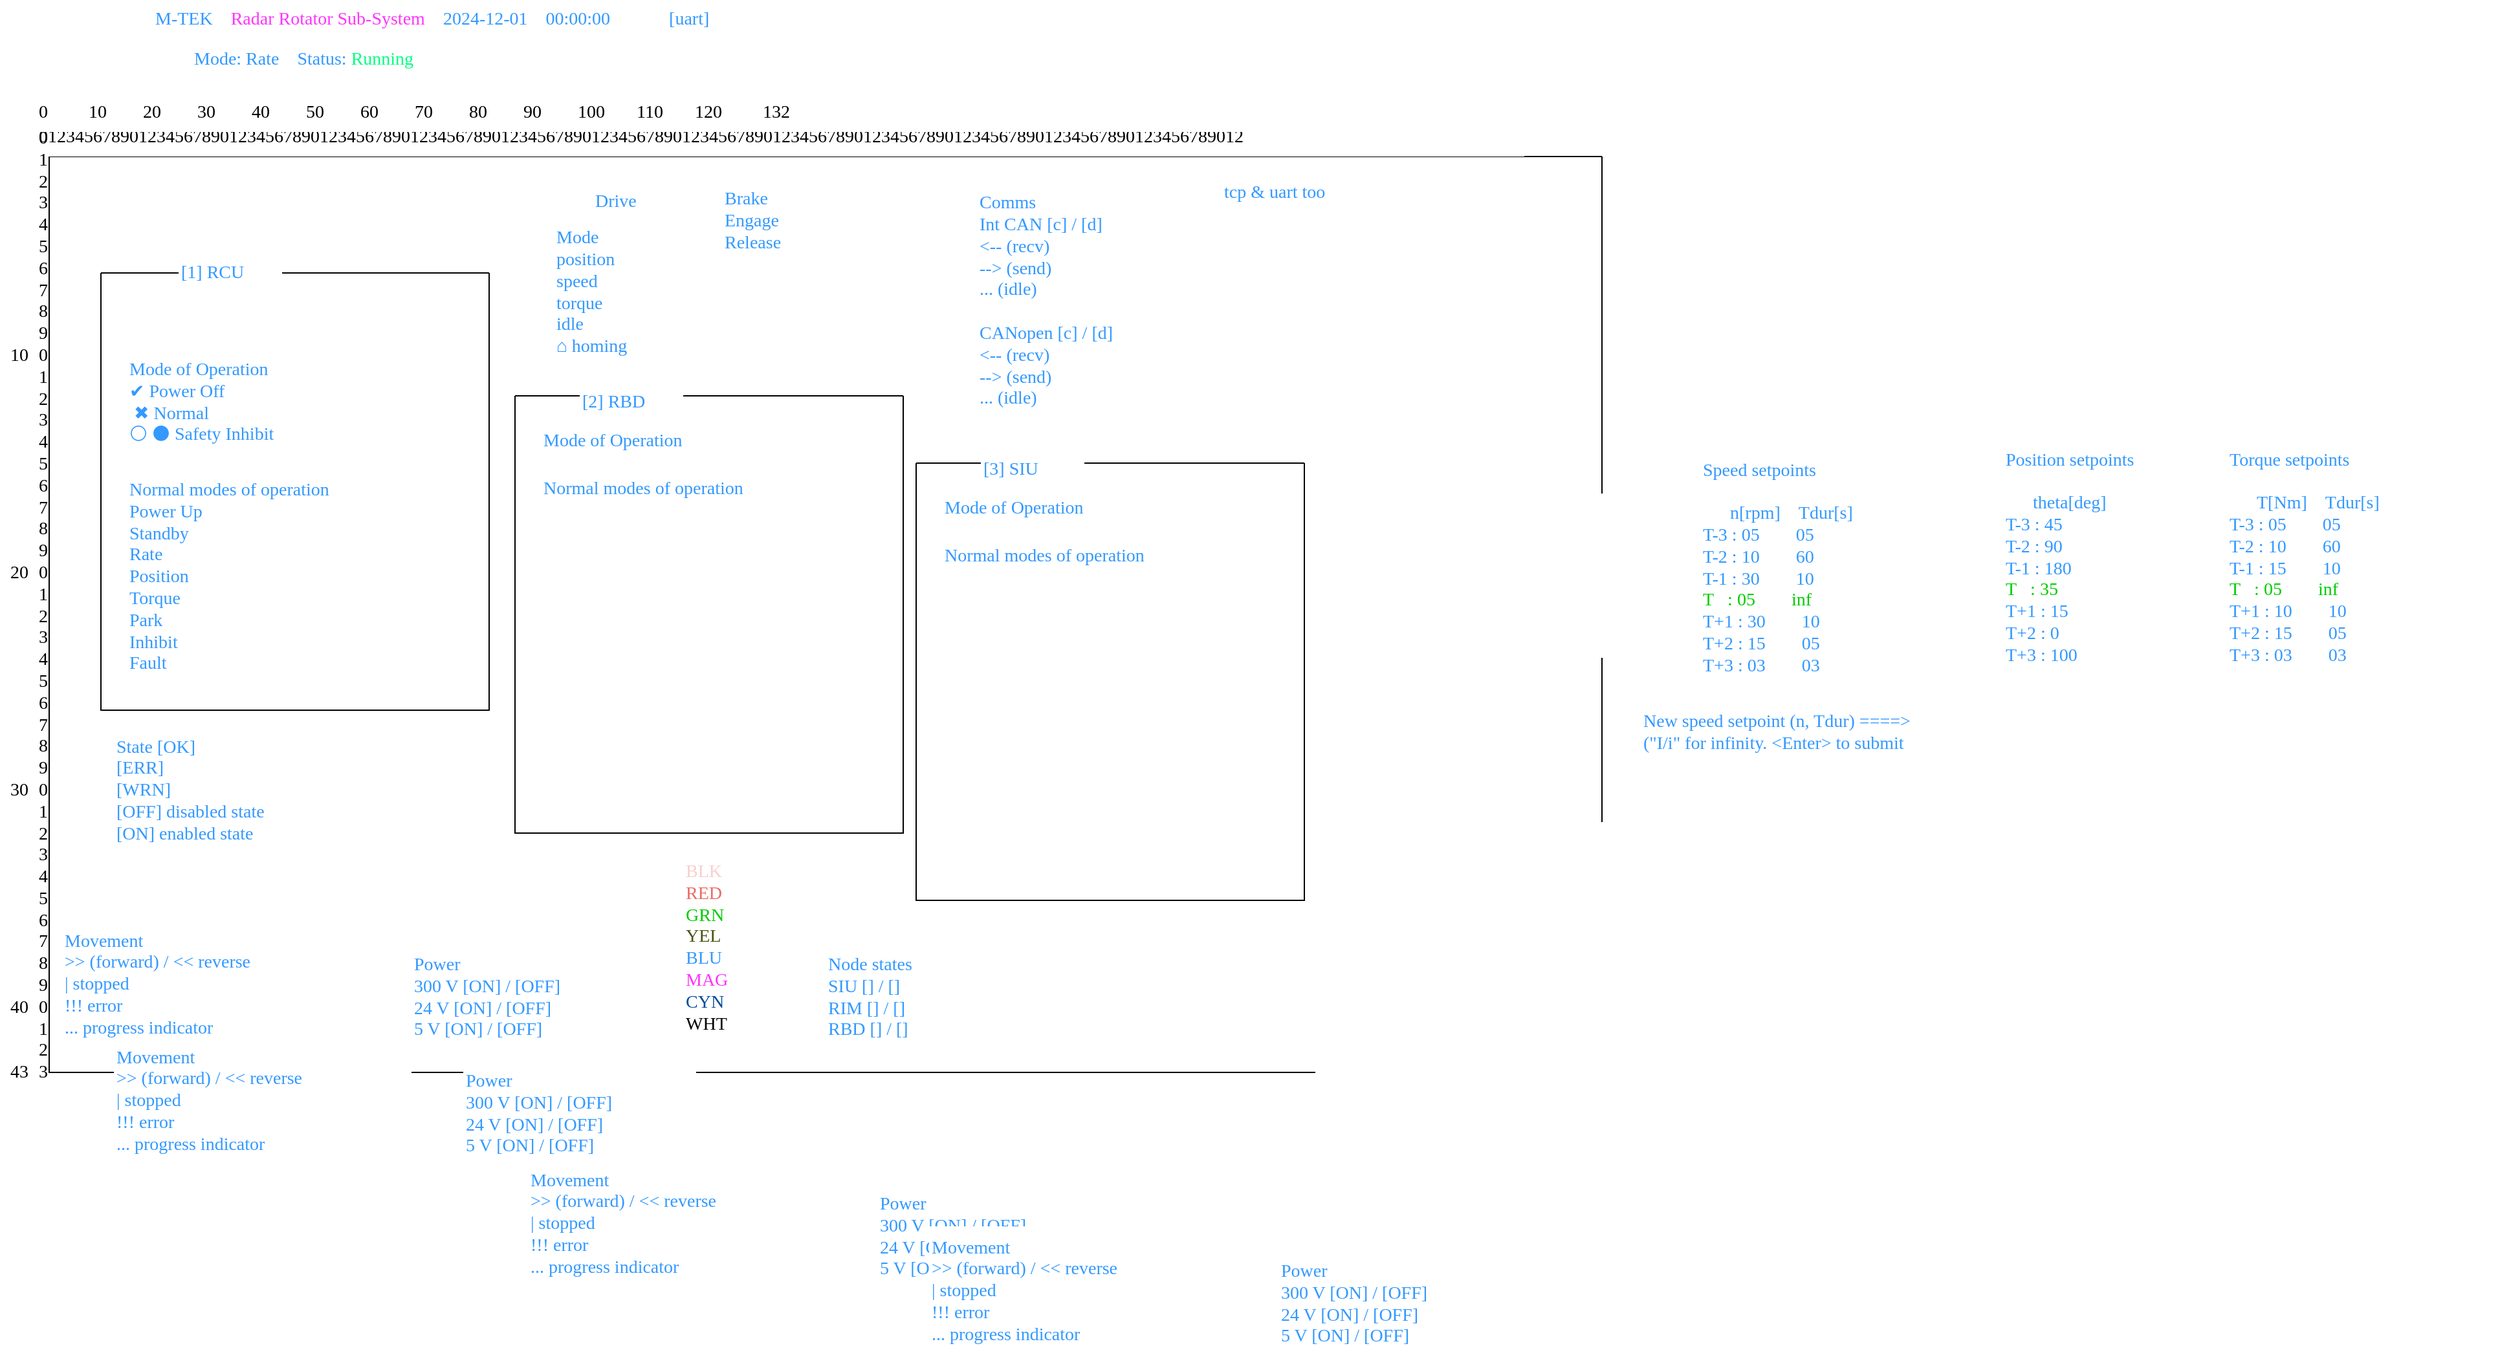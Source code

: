 <mxfile version="25.0.3">
  <diagram name="Page-1" id="gYPdV5KYoYjTxZCbX4Au">
    <mxGraphModel dx="3088" dy="1907" grid="1" gridSize="10" guides="1" tooltips="1" connect="1" arrows="1" fold="1" page="1" pageScale="1" pageWidth="1654" pageHeight="1169" math="0" shadow="0">
      <root>
        <mxCell id="0" />
        <mxCell id="1" parent="0" />
        <mxCell id="oLKlljd090616Nfrw5Nb-1" value="``````````````````````````````````````````" style="swimlane;startSize=0;fontFamily=Lucida Console;fontSize=14;" parent="1" vertex="1">
          <mxGeometry x="20" y="10" width="1200" height="708" as="geometry" />
        </mxCell>
        <mxCell id="LSzqvkUK99cfRbp6Mw0R-2" value="&#xa;" style="swimlane;startSize=0;fontFamily=Lucida Console;fontSize=14;" vertex="1" parent="oLKlljd090616Nfrw5Nb-1">
          <mxGeometry x="40" y="90" width="300" height="338" as="geometry" />
        </mxCell>
        <mxCell id="LSzqvkUK99cfRbp6Mw0R-8" value="&lt;div&gt;&lt;font color=&quot;#3399ff&quot;&gt;Movement&lt;/font&gt;&lt;/div&gt;&lt;div&gt;&lt;font color=&quot;#3399ff&quot;&gt;&amp;gt;&amp;gt; (forward) / &amp;lt;&amp;lt; reverse&lt;/font&gt;&lt;/div&gt;&lt;div&gt;&lt;font color=&quot;#3399ff&quot;&gt;| stopped&lt;/font&gt;&lt;/div&gt;&lt;div&gt;&lt;font color=&quot;#3399ff&quot;&gt;!!! error&lt;/font&gt;&lt;/div&gt;&lt;div&gt;&lt;font color=&quot;#3399ff&quot;&gt;... progress indicator&lt;/font&gt;&lt;/div&gt;" style="text;html=1;align=left;verticalAlign=middle;resizable=0;points=[];autosize=1;strokeColor=none;fillColor=default;fontFamily=Lucida Console;fontSize=14;" vertex="1" parent="LSzqvkUK99cfRbp6Mw0R-2">
          <mxGeometry x="10" y="590" width="230" height="100" as="geometry" />
        </mxCell>
        <mxCell id="LSzqvkUK99cfRbp6Mw0R-9" value="&lt;div&gt;&lt;font color=&quot;#3399ff&quot;&gt;Power&lt;/font&gt;&lt;/div&gt;&lt;div&gt;&lt;font color=&quot;#3399ff&quot;&gt;300 V [ON] / [OFF]&lt;/font&gt;&lt;/div&gt;&lt;div&gt;&lt;span style=&quot;color: rgb(51, 153, 255);&quot;&gt;24 V [ON] / [OFF]&lt;/span&gt;&lt;font color=&quot;#3399ff&quot;&gt;&lt;/font&gt;&lt;/div&gt;&lt;div&gt;&lt;span style=&quot;color: rgb(51, 153, 255);&quot;&gt;5 V [ON] / [OFF]&lt;/span&gt;&lt;span style=&quot;color: rgb(51, 153, 255);&quot;&gt;&lt;/span&gt;&lt;/div&gt;" style="text;html=1;align=left;verticalAlign=middle;resizable=0;points=[];autosize=1;strokeColor=none;fillColor=default;fontFamily=Lucida Console;fontSize=14;" vertex="1" parent="LSzqvkUK99cfRbp6Mw0R-2">
          <mxGeometry x="280" y="610" width="180" height="80" as="geometry" />
        </mxCell>
        <mxCell id="LSzqvkUK99cfRbp6Mw0R-15" value="&lt;div&gt;&lt;span style=&quot;background-color: initial;&quot;&gt;&lt;font color=&quot;#3399ff&quot;&gt;Mode of Operation&lt;/font&gt;&lt;/span&gt;&lt;/div&gt;&lt;div&gt;&lt;font color=&quot;#3399ff&quot;&gt;&lt;div&gt;✔&amp;nbsp;Power Off&lt;/div&gt;&lt;div&gt;&amp;nbsp;✖ Normal&amp;nbsp;&lt;/div&gt;&lt;div&gt;⚪ ⚫&amp;nbsp;Safety Inhibit&lt;/div&gt;&lt;/font&gt;&lt;/div&gt;" style="text;html=1;align=left;verticalAlign=middle;resizable=0;points=[];autosize=1;strokeColor=none;fillColor=default;fontFamily=Lucida Console;fontSize=14;" vertex="1" parent="LSzqvkUK99cfRbp6Mw0R-2">
          <mxGeometry x="20" y="60" width="200" height="80" as="geometry" />
        </mxCell>
        <mxCell id="LSzqvkUK99cfRbp6Mw0R-17" value="&lt;div&gt;&lt;span style=&quot;color: rgb(51, 153, 255); background-color: initial;&quot;&gt;Normal modes of operation&lt;/span&gt;&lt;/div&gt;&lt;div&gt;&lt;span style=&quot;background-color: initial;&quot;&gt;&lt;font color=&quot;#3399ff&quot;&gt;&lt;div style=&quot;&quot;&gt;Power Up&lt;/div&gt;&lt;div style=&quot;&quot;&gt;Standby&lt;/div&gt;&lt;div style=&quot;&quot;&gt;Rate&amp;nbsp;&lt;/div&gt;&lt;div style=&quot;&quot;&gt;Position&lt;/div&gt;&lt;div style=&quot;&quot;&gt;Torque&amp;nbsp;&lt;/div&gt;&lt;div style=&quot;&quot;&gt;Park&lt;/div&gt;&lt;div style=&quot;&quot;&gt;Inhibit&lt;/div&gt;&lt;div style=&quot;&quot;&gt;Fault&amp;nbsp;&lt;/div&gt;&lt;/font&gt;&lt;/span&gt;&lt;/div&gt;" style="text;html=1;align=left;verticalAlign=middle;resizable=0;points=[];autosize=1;strokeColor=none;fillColor=default;fontFamily=Lucida Console;fontSize=14;" vertex="1" parent="LSzqvkUK99cfRbp6Mw0R-2">
          <mxGeometry x="20" y="155" width="230" height="160" as="geometry" />
        </mxCell>
        <mxCell id="oLKlljd090616Nfrw5Nb-20" value="&lt;div&gt;&lt;font color=&quot;#3399ff&quot;&gt;tcp &amp;amp; uart too&lt;/font&gt;&lt;/div&gt;" style="text;html=1;align=left;verticalAlign=middle;resizable=0;points=[];autosize=1;strokeColor=none;fillColor=default;fontFamily=Lucida Console;fontSize=14;" parent="oLKlljd090616Nfrw5Nb-1" vertex="1">
          <mxGeometry x="906" y="13" width="140" height="30" as="geometry" />
        </mxCell>
        <mxCell id="oLKlljd090616Nfrw5Nb-26" value="&lt;div&gt;&lt;font color=&quot;#3399ff&quot;&gt;Movement&lt;/font&gt;&lt;/div&gt;&lt;div&gt;&lt;font color=&quot;#3399ff&quot;&gt;&amp;gt;&amp;gt; (forward) / &amp;lt;&amp;lt; reverse&lt;/font&gt;&lt;/div&gt;&lt;div&gt;&lt;font color=&quot;#3399ff&quot;&gt;| stopped&lt;/font&gt;&lt;/div&gt;&lt;div&gt;&lt;font color=&quot;#3399ff&quot;&gt;!!! error&lt;/font&gt;&lt;/div&gt;&lt;div&gt;&lt;font color=&quot;#3399ff&quot;&gt;... progress indicator&lt;/font&gt;&lt;/div&gt;" style="text;html=1;align=left;verticalAlign=middle;resizable=0;points=[];autosize=1;strokeColor=none;fillColor=default;fontFamily=Lucida Console;fontSize=14;" parent="oLKlljd090616Nfrw5Nb-1" vertex="1">
          <mxGeometry x="10" y="590" width="230" height="100" as="geometry" />
        </mxCell>
        <mxCell id="oLKlljd090616Nfrw5Nb-27" value="&lt;div&gt;&lt;font color=&quot;#3399ff&quot;&gt;Power&lt;/font&gt;&lt;/div&gt;&lt;div&gt;&lt;font color=&quot;#3399ff&quot;&gt;300 V [ON] / [OFF]&lt;/font&gt;&lt;/div&gt;&lt;div&gt;&lt;span style=&quot;color: rgb(51, 153, 255);&quot;&gt;24 V [ON] / [OFF]&lt;/span&gt;&lt;font color=&quot;#3399ff&quot;&gt;&lt;/font&gt;&lt;/div&gt;&lt;div&gt;&lt;span style=&quot;color: rgb(51, 153, 255);&quot;&gt;5 V [ON] / [OFF]&lt;/span&gt;&lt;span style=&quot;color: rgb(51, 153, 255);&quot;&gt;&lt;/span&gt;&lt;/div&gt;" style="text;html=1;align=left;verticalAlign=middle;resizable=0;points=[];autosize=1;strokeColor=none;fillColor=default;fontFamily=Lucida Console;fontSize=14;" parent="oLKlljd090616Nfrw5Nb-1" vertex="1">
          <mxGeometry x="280" y="610" width="180" height="80" as="geometry" />
        </mxCell>
        <mxCell id="oLKlljd090616Nfrw5Nb-28" value="&lt;div&gt;&lt;font color=&quot;#3399ff&quot;&gt;Node states&lt;/font&gt;&lt;/div&gt;&lt;div&gt;&lt;font color=&quot;#3399ff&quot;&gt;SIU [] / []&lt;/font&gt;&lt;/div&gt;&lt;div&gt;&lt;font color=&quot;#3399ff&quot;&gt;RIM [] / []&lt;/font&gt;&lt;/div&gt;&lt;div&gt;&lt;font color=&quot;#3399ff&quot;&gt;RBD [] / []&lt;/font&gt;&lt;/div&gt;" style="text;html=1;align=left;verticalAlign=middle;resizable=0;points=[];autosize=1;strokeColor=none;fillColor=default;fontFamily=Lucida Console;fontSize=14;" parent="oLKlljd090616Nfrw5Nb-1" vertex="1">
          <mxGeometry x="600" y="610" width="120" height="80" as="geometry" />
        </mxCell>
        <mxCell id="oLKlljd090616Nfrw5Nb-19" value="&lt;font color=&quot;#3399ff&quot;&gt;Comms&amp;nbsp;&amp;nbsp;&lt;/font&gt;&lt;div&gt;&lt;font color=&quot;#3399ff&quot;&gt;Int CAN [c] / [d]&amp;nbsp;&lt;/font&gt;&lt;/div&gt;&lt;div&gt;&lt;font color=&quot;#3399ff&quot;&gt;&amp;lt;-- (recv)&lt;/font&gt;&lt;/div&gt;&lt;div&gt;&lt;font color=&quot;#3399ff&quot;&gt;--&amp;gt; (send)&lt;/font&gt;&lt;/div&gt;&lt;div&gt;&lt;font color=&quot;#3399ff&quot;&gt;... (idle)&lt;/font&gt;&lt;/div&gt;&lt;div&gt;&lt;font color=&quot;#3399ff&quot;&gt;&lt;br&gt;&lt;/font&gt;&lt;/div&gt;&lt;div&gt;&lt;font color=&quot;#3399ff&quot;&gt;CANopen [c] / [d]&lt;/font&gt;&lt;/div&gt;&lt;div&gt;&lt;div&gt;&lt;font color=&quot;#3399ff&quot;&gt;&amp;lt;-- (recv)&lt;/font&gt;&lt;/div&gt;&lt;div&gt;&lt;font color=&quot;#3399ff&quot;&gt;--&amp;gt; (send)&lt;/font&gt;&lt;/div&gt;&lt;div&gt;&lt;font color=&quot;#3399ff&quot;&gt;... (idle)&lt;/font&gt;&lt;/div&gt;&lt;/div&gt;&lt;div&gt;&lt;font color=&quot;#3399ff&quot;&gt;&lt;br&gt;&lt;/font&gt;&lt;/div&gt;" style="text;html=1;align=left;verticalAlign=middle;resizable=0;points=[];autosize=1;strokeColor=none;fillColor=default;fontFamily=Lucida Console;fontSize=14;" parent="oLKlljd090616Nfrw5Nb-1" vertex="1">
          <mxGeometry x="717" y="20" width="180" height="200" as="geometry" />
        </mxCell>
        <mxCell id="LSzqvkUK99cfRbp6Mw0R-1" value="&lt;div&gt;&lt;font color=&quot;#3399ff&quot;&gt;Drive&lt;/font&gt;&lt;/div&gt;" style="text;html=1;align=left;verticalAlign=middle;resizable=0;points=[];autosize=1;strokeColor=none;fillColor=default;fontFamily=Lucida Console;fontSize=14;" vertex="1" parent="oLKlljd090616Nfrw5Nb-1">
          <mxGeometry x="420" y="20" width="70" height="30" as="geometry" />
        </mxCell>
        <mxCell id="LSzqvkUK99cfRbp6Mw0R-16" value="&lt;div&gt;&lt;font color=&quot;#3399ff&quot;&gt;Brake&lt;/font&gt;&lt;/div&gt;&lt;div&gt;&lt;font color=&quot;#3399ff&quot;&gt;Engage&lt;/font&gt;&lt;/div&gt;&lt;div&gt;&lt;font color=&quot;#3399ff&quot;&gt;Release&lt;/font&gt;&lt;/div&gt;" style="text;html=1;align=left;verticalAlign=middle;resizable=0;points=[];autosize=1;strokeColor=none;fillColor=default;fontFamily=Lucida Console;fontSize=14;" vertex="1" parent="oLKlljd090616Nfrw5Nb-1">
          <mxGeometry x="520" y="20" width="80" height="60" as="geometry" />
        </mxCell>
        <mxCell id="oLKlljd090616Nfrw5Nb-18" value="&lt;font color=&quot;#3399ff&quot;&gt;State [OK]&amp;nbsp;&lt;/font&gt;&lt;div&gt;&lt;font color=&quot;#3399ff&quot;&gt;[ERR]&amp;nbsp;&lt;/font&gt;&lt;/div&gt;&lt;div&gt;&lt;font color=&quot;#3399ff&quot;&gt;[WRN]&lt;/font&gt;&lt;/div&gt;&lt;div&gt;&lt;font color=&quot;#3399ff&quot;&gt;[OFF] disabled state&lt;/font&gt;&lt;/div&gt;&lt;div&gt;&lt;font color=&quot;#3399ff&quot;&gt;[ON] enabled state&lt;/font&gt;&lt;/div&gt;" style="text;html=1;align=left;verticalAlign=middle;resizable=0;points=[];autosize=1;strokeColor=none;fillColor=default;fontFamily=Lucida Console;fontSize=14;" parent="oLKlljd090616Nfrw5Nb-1" vertex="1">
          <mxGeometry x="50" y="440" width="190" height="100" as="geometry" />
        </mxCell>
        <mxCell id="oLKlljd090616Nfrw5Nb-16" value="&lt;font color=&quot;#3399ff&quot;&gt;Mode&amp;nbsp;&lt;br&gt;&lt;/font&gt;&lt;div&gt;&lt;font color=&quot;#3399ff&quot;&gt;position&lt;/font&gt;&lt;div&gt;&lt;font color=&quot;#3399ff&quot;&gt;speed&lt;/font&gt;&lt;/div&gt;&lt;div&gt;&lt;font color=&quot;#3399ff&quot;&gt;torque&lt;/font&gt;&lt;/div&gt;&lt;div&gt;&lt;font color=&quot;#3399ff&quot;&gt;idle&lt;/font&gt;&lt;/div&gt;&lt;div&gt;&lt;span style=&quot;background-color: initial;&quot;&gt;&lt;font color=&quot;#3399ff&quot;&gt;⌂&lt;/font&gt;&lt;/span&gt;&lt;font color=&quot;#3399ff&quot;&gt;&amp;nbsp;homing&lt;/font&gt;&lt;/div&gt;&lt;/div&gt;" style="text;html=1;align=left;verticalAlign=middle;resizable=0;points=[];autosize=1;strokeColor=none;fillColor=default;fontFamily=Lucida Console;fontSize=14;" parent="oLKlljd090616Nfrw5Nb-1" vertex="1">
          <mxGeometry x="390" y="50" width="90" height="110" as="geometry" />
        </mxCell>
        <mxCell id="LSzqvkUK99cfRbp6Mw0R-18" value="&lt;div&gt;&lt;font color=&quot;#3399ff&quot;&gt;[1] RCU&lt;/font&gt;&lt;/div&gt;" style="text;html=1;align=left;verticalAlign=middle;resizable=0;points=[];autosize=1;strokeColor=none;fillColor=default;fontFamily=Lucida Console;fontSize=14;" vertex="1" parent="oLKlljd090616Nfrw5Nb-1">
          <mxGeometry x="100" y="75" width="80" height="30" as="geometry" />
        </mxCell>
        <mxCell id="LSzqvkUK99cfRbp6Mw0R-19" value="&lt;div&gt;&lt;font color=&quot;#f8cecc&quot;&gt;BLK&lt;/font&gt;&lt;/div&gt;&lt;div&gt;&lt;font color=&quot;#ea6b66&quot;&gt;RED&lt;/font&gt;&lt;/div&gt;&lt;div&gt;&lt;span style=&quot;color: rgb(0, 204, 0);&quot;&gt;GRN&lt;/span&gt;&lt;/div&gt;&lt;div&gt;&lt;font color=&quot;#495411&quot;&gt;YEL&lt;/font&gt;&lt;/div&gt;&lt;div&gt;&lt;font color=&quot;#3399ff&quot;&gt;BLU&lt;/font&gt;&lt;/div&gt;&lt;div&gt;&lt;font color=&quot;#ff33ff&quot;&gt;MAG&lt;/font&gt;&lt;/div&gt;&lt;div&gt;&lt;font color=&quot;#004c99&quot;&gt;CYN&lt;/font&gt;&lt;/div&gt;&lt;div&gt;WHT&lt;/div&gt;&lt;div&gt;&lt;br&gt;&lt;/div&gt;" style="text;html=1;align=left;verticalAlign=middle;resizable=0;points=[];autosize=1;strokeColor=none;fillColor=default;fontFamily=Lucida Console;fontSize=14;" vertex="1" parent="oLKlljd090616Nfrw5Nb-1">
          <mxGeometry x="490" y="540" width="50" height="160" as="geometry" />
        </mxCell>
        <mxCell id="LSzqvkUK99cfRbp6Mw0R-45" value="&#xa;" style="swimlane;startSize=0;fontFamily=Lucida Console;fontSize=14;" vertex="1" parent="oLKlljd090616Nfrw5Nb-1">
          <mxGeometry x="360" y="185" width="300" height="338" as="geometry" />
        </mxCell>
        <mxCell id="LSzqvkUK99cfRbp6Mw0R-46" value="&lt;div&gt;&lt;font color=&quot;#3399ff&quot;&gt;Movement&lt;/font&gt;&lt;/div&gt;&lt;div&gt;&lt;font color=&quot;#3399ff&quot;&gt;&amp;gt;&amp;gt; (forward) / &amp;lt;&amp;lt; reverse&lt;/font&gt;&lt;/div&gt;&lt;div&gt;&lt;font color=&quot;#3399ff&quot;&gt;| stopped&lt;/font&gt;&lt;/div&gt;&lt;div&gt;&lt;font color=&quot;#3399ff&quot;&gt;!!! error&lt;/font&gt;&lt;/div&gt;&lt;div&gt;&lt;font color=&quot;#3399ff&quot;&gt;... progress indicator&lt;/font&gt;&lt;/div&gt;" style="text;html=1;align=left;verticalAlign=middle;resizable=0;points=[];autosize=1;strokeColor=none;fillColor=default;fontFamily=Lucida Console;fontSize=14;" vertex="1" parent="LSzqvkUK99cfRbp6Mw0R-45">
          <mxGeometry x="10" y="590" width="230" height="100" as="geometry" />
        </mxCell>
        <mxCell id="LSzqvkUK99cfRbp6Mw0R-47" value="&lt;div&gt;&lt;font color=&quot;#3399ff&quot;&gt;Power&lt;/font&gt;&lt;/div&gt;&lt;div&gt;&lt;font color=&quot;#3399ff&quot;&gt;300 V [ON] / [OFF]&lt;/font&gt;&lt;/div&gt;&lt;div&gt;&lt;span style=&quot;color: rgb(51, 153, 255);&quot;&gt;24 V [ON] / [OFF]&lt;/span&gt;&lt;font color=&quot;#3399ff&quot;&gt;&lt;/font&gt;&lt;/div&gt;&lt;div&gt;&lt;span style=&quot;color: rgb(51, 153, 255);&quot;&gt;5 V [ON] / [OFF]&lt;/span&gt;&lt;span style=&quot;color: rgb(51, 153, 255);&quot;&gt;&lt;/span&gt;&lt;/div&gt;" style="text;html=1;align=left;verticalAlign=middle;resizable=0;points=[];autosize=1;strokeColor=none;fillColor=default;fontFamily=Lucida Console;fontSize=14;" vertex="1" parent="LSzqvkUK99cfRbp6Mw0R-45">
          <mxGeometry x="280" y="610" width="180" height="80" as="geometry" />
        </mxCell>
        <mxCell id="LSzqvkUK99cfRbp6Mw0R-48" value="&lt;div&gt;&lt;span style=&quot;background-color: initial;&quot;&gt;&lt;font color=&quot;#3399ff&quot;&gt;Mode of Operation&lt;/font&gt;&lt;/span&gt;&lt;/div&gt;" style="text;html=1;align=left;verticalAlign=middle;resizable=0;points=[];autosize=1;strokeColor=none;fillColor=default;fontFamily=Lucida Console;fontSize=14;" vertex="1" parent="LSzqvkUK99cfRbp6Mw0R-45">
          <mxGeometry x="20" y="20" width="170" height="30" as="geometry" />
        </mxCell>
        <mxCell id="LSzqvkUK99cfRbp6Mw0R-49" value="&lt;div&gt;&lt;span style=&quot;color: rgb(51, 153, 255); background-color: initial;&quot;&gt;Normal modes of operation&lt;/span&gt;&lt;/div&gt;&lt;div&gt;&lt;span style=&quot;background-color: initial;&quot;&gt;&lt;font color=&quot;#3399ff&quot;&gt;&lt;div style=&quot;&quot;&gt;&lt;br&gt;&lt;/div&gt;&lt;/font&gt;&lt;/span&gt;&lt;/div&gt;" style="text;html=1;align=left;verticalAlign=middle;resizable=0;points=[];autosize=1;strokeColor=none;fillColor=default;fontFamily=Lucida Console;fontSize=14;" vertex="1" parent="LSzqvkUK99cfRbp6Mw0R-45">
          <mxGeometry x="20" y="55" width="230" height="50" as="geometry" />
        </mxCell>
        <mxCell id="LSzqvkUK99cfRbp6Mw0R-50" value="&lt;div&gt;&lt;font color=&quot;#3399ff&quot;&gt;[2] RBD&lt;/font&gt;&lt;/div&gt;" style="text;html=1;align=left;verticalAlign=middle;resizable=0;points=[];autosize=1;strokeColor=none;fillColor=default;fontFamily=Lucida Console;fontSize=14;" vertex="1" parent="LSzqvkUK99cfRbp6Mw0R-45">
          <mxGeometry x="50" y="-10" width="80" height="30" as="geometry" />
        </mxCell>
        <mxCell id="LSzqvkUK99cfRbp6Mw0R-51" value="&#xa;" style="swimlane;startSize=0;fontFamily=Lucida Console;fontSize=14;" vertex="1" parent="oLKlljd090616Nfrw5Nb-1">
          <mxGeometry x="670" y="237" width="300" height="338" as="geometry" />
        </mxCell>
        <mxCell id="LSzqvkUK99cfRbp6Mw0R-52" value="&lt;div&gt;&lt;font color=&quot;#3399ff&quot;&gt;Movement&lt;/font&gt;&lt;/div&gt;&lt;div&gt;&lt;font color=&quot;#3399ff&quot;&gt;&amp;gt;&amp;gt; (forward) / &amp;lt;&amp;lt; reverse&lt;/font&gt;&lt;/div&gt;&lt;div&gt;&lt;font color=&quot;#3399ff&quot;&gt;| stopped&lt;/font&gt;&lt;/div&gt;&lt;div&gt;&lt;font color=&quot;#3399ff&quot;&gt;!!! error&lt;/font&gt;&lt;/div&gt;&lt;div&gt;&lt;font color=&quot;#3399ff&quot;&gt;... progress indicator&lt;/font&gt;&lt;/div&gt;" style="text;html=1;align=left;verticalAlign=middle;resizable=0;points=[];autosize=1;strokeColor=none;fillColor=default;fontFamily=Lucida Console;fontSize=14;" vertex="1" parent="LSzqvkUK99cfRbp6Mw0R-51">
          <mxGeometry x="10" y="590" width="230" height="100" as="geometry" />
        </mxCell>
        <mxCell id="LSzqvkUK99cfRbp6Mw0R-53" value="&lt;div&gt;&lt;font color=&quot;#3399ff&quot;&gt;Power&lt;/font&gt;&lt;/div&gt;&lt;div&gt;&lt;font color=&quot;#3399ff&quot;&gt;300 V [ON] / [OFF]&lt;/font&gt;&lt;/div&gt;&lt;div&gt;&lt;span style=&quot;color: rgb(51, 153, 255);&quot;&gt;24 V [ON] / [OFF]&lt;/span&gt;&lt;font color=&quot;#3399ff&quot;&gt;&lt;/font&gt;&lt;/div&gt;&lt;div&gt;&lt;span style=&quot;color: rgb(51, 153, 255);&quot;&gt;5 V [ON] / [OFF]&lt;/span&gt;&lt;span style=&quot;color: rgb(51, 153, 255);&quot;&gt;&lt;/span&gt;&lt;/div&gt;" style="text;html=1;align=left;verticalAlign=middle;resizable=0;points=[];autosize=1;strokeColor=none;fillColor=default;fontFamily=Lucida Console;fontSize=14;" vertex="1" parent="LSzqvkUK99cfRbp6Mw0R-51">
          <mxGeometry x="280" y="610" width="180" height="80" as="geometry" />
        </mxCell>
        <mxCell id="LSzqvkUK99cfRbp6Mw0R-54" value="&lt;div&gt;&lt;span style=&quot;background-color: initial;&quot;&gt;&lt;font color=&quot;#3399ff&quot;&gt;Mode of Operation&lt;/font&gt;&lt;/span&gt;&lt;/div&gt;" style="text;html=1;align=left;verticalAlign=middle;resizable=0;points=[];autosize=1;strokeColor=none;fillColor=default;fontFamily=Lucida Console;fontSize=14;" vertex="1" parent="LSzqvkUK99cfRbp6Mw0R-51">
          <mxGeometry x="20" y="20" width="170" height="30" as="geometry" />
        </mxCell>
        <mxCell id="LSzqvkUK99cfRbp6Mw0R-55" value="&lt;div&gt;&lt;span style=&quot;color: rgb(51, 153, 255); background-color: initial;&quot;&gt;Normal modes of operation&lt;/span&gt;&lt;/div&gt;&lt;div&gt;&lt;span style=&quot;background-color: initial;&quot;&gt;&lt;font color=&quot;#3399ff&quot;&gt;&lt;div style=&quot;&quot;&gt;&lt;br&gt;&lt;/div&gt;&lt;/font&gt;&lt;/span&gt;&lt;/div&gt;" style="text;html=1;align=left;verticalAlign=middle;resizable=0;points=[];autosize=1;strokeColor=none;fillColor=default;fontFamily=Lucida Console;fontSize=14;" vertex="1" parent="LSzqvkUK99cfRbp6Mw0R-51">
          <mxGeometry x="20" y="55" width="230" height="50" as="geometry" />
        </mxCell>
        <mxCell id="LSzqvkUK99cfRbp6Mw0R-56" value="&lt;div&gt;&lt;font color=&quot;#3399ff&quot;&gt;[3] SIU&lt;/font&gt;&lt;/div&gt;" style="text;html=1;align=left;verticalAlign=middle;resizable=0;points=[];autosize=1;strokeColor=none;fillColor=default;fontFamily=Lucida Console;fontSize=14;" vertex="1" parent="LSzqvkUK99cfRbp6Mw0R-51">
          <mxGeometry x="50" y="-10" width="80" height="30" as="geometry" />
        </mxCell>
        <mxCell id="qkAYrCaB-duEuZqhV6VB-1" value="&lt;font&gt;0123456789012345678901234567890123456789012345678901234567890123456789012345678901234567890123456789012345678901234567890123456789012&lt;/font&gt;" style="text;html=1;align=left;verticalAlign=middle;resizable=0;points=[];autosize=1;strokeColor=none;fillColor=default;fontFamily=Lucida Console;fontSize=14;" parent="1" vertex="1">
          <mxGeometry x="10" y="-20" width="1150" height="30" as="geometry" />
        </mxCell>
        <mxCell id="qkAYrCaB-duEuZqhV6VB-2" value="&lt;font&gt;0&amp;nbsp; &amp;nbsp; &amp;nbsp; &amp;nbsp; &amp;nbsp;10&amp;nbsp; &amp;nbsp; &amp;nbsp; &amp;nbsp; 20&amp;nbsp; &amp;nbsp; &amp;nbsp; &amp;nbsp; 30&amp;nbsp; &amp;nbsp; &amp;nbsp; &amp;nbsp; 40&amp;nbsp; &amp;nbsp; &amp;nbsp; &amp;nbsp; 50&amp;nbsp; &amp;nbsp; &amp;nbsp; &amp;nbsp; 60&amp;nbsp; &amp;nbsp; &amp;nbsp; &amp;nbsp; 70&amp;nbsp; &amp;nbsp; &amp;nbsp; &amp;nbsp; 80&amp;nbsp; &amp;nbsp; &amp;nbsp; &amp;nbsp; 90&amp;nbsp; &amp;nbsp; &amp;nbsp; &amp;nbsp; 100&amp;nbsp; &amp;nbsp; &amp;nbsp; &amp;nbsp;110&amp;nbsp; &amp;nbsp; &amp;nbsp; &amp;nbsp;120&amp;nbsp; &amp;nbsp; &amp;nbsp; &amp;nbsp; &amp;nbsp;132&amp;nbsp;&lt;/font&gt;" style="text;html=1;align=left;verticalAlign=middle;resizable=0;points=[];autosize=1;strokeColor=none;fillColor=default;fontFamily=Lucida Console;fontSize=14;" parent="1" vertex="1">
          <mxGeometry x="10" y="-39" width="1170" height="30" as="geometry" />
        </mxCell>
        <mxCell id="oLKlljd090616Nfrw5Nb-9" value="&lt;font color=&quot;#3399ff&quot;&gt;M-TEK&amp;nbsp; &amp;nbsp; &lt;/font&gt;&lt;font color=&quot;#ff33ff&quot;&gt;Radar Rotator Sub-System&amp;nbsp; &amp;nbsp;&amp;nbsp;&lt;/font&gt;&lt;span style=&quot;color: rgb(51, 153, 255);&quot;&gt;2024-12-01&amp;nbsp; &amp;nbsp; 00:00:00&lt;/span&gt;&lt;font color=&quot;#ff33ff&quot;&gt;&amp;nbsp; &amp;nbsp; &amp;nbsp; &amp;nbsp; &amp;nbsp; &amp;nbsp; &amp;nbsp;&lt;/font&gt;&lt;span style=&quot;color: rgb(51, 153, 255);&quot;&gt;[uart]&lt;/span&gt;" style="text;html=1;align=left;verticalAlign=middle;resizable=0;points=[];autosize=1;strokeColor=none;fillColor=default;labelBackgroundColor=none;fontFamily=Lucida Console;fontSize=14;" parent="1" vertex="1">
          <mxGeometry x="100" y="-111" width="680" height="30" as="geometry" />
        </mxCell>
        <mxCell id="oLKlljd090616Nfrw5Nb-10" value="&lt;font color=&quot;#3399ff&quot;&gt;Mode: Rate&amp;nbsp; &amp;nbsp; Status:&amp;nbsp;&lt;/font&gt;&lt;font color=&quot;#00ff80&quot;&gt;Running&amp;nbsp; &amp;nbsp;&lt;/font&gt;" style="text;html=1;align=left;verticalAlign=middle;resizable=0;points=[];autosize=1;strokeColor=none;fillColor=default;fontFamily=Lucida Console;fontSize=14;" parent="1" vertex="1">
          <mxGeometry x="130" y="-80" width="290" height="30" as="geometry" />
        </mxCell>
        <mxCell id="0JCC86L8l436ZXqpCiF8-2" value="&lt;div&gt;&lt;br&gt;&lt;/div&gt;&lt;div&gt;&lt;br&gt;&lt;/div&gt;&lt;div&gt;&lt;br&gt;&lt;/div&gt;&lt;div&gt;&lt;br&gt;&lt;/div&gt;&lt;div&gt;&lt;br&gt;&lt;/div&gt;&lt;div&gt;&lt;br&gt;&lt;/div&gt;&lt;div&gt;&lt;br&gt;&lt;/div&gt;&lt;div&gt;&lt;br&gt;&lt;/div&gt;&lt;div&gt;&lt;br&gt;&lt;/div&gt;&lt;br&gt;&lt;div&gt;10&lt;/div&gt;&lt;div&gt;&lt;br&gt;&lt;/div&gt;&lt;div&gt;&lt;br&gt;&lt;/div&gt;&lt;div&gt;&lt;br&gt;&lt;/div&gt;&lt;div&gt;&lt;br&gt;&lt;/div&gt;&lt;div&gt;&lt;br&gt;&lt;/div&gt;&lt;div&gt;&lt;br&gt;&lt;/div&gt;&lt;div&gt;&lt;br&gt;&lt;/div&gt;&lt;div&gt;&lt;br&gt;&lt;/div&gt;&lt;div&gt;&lt;br&gt;&lt;/div&gt;&lt;div&gt;20&lt;/div&gt;&lt;div&gt;&lt;br&gt;&lt;/div&gt;&lt;div&gt;&lt;br&gt;&lt;/div&gt;&lt;div&gt;&lt;br&gt;&lt;/div&gt;&lt;div&gt;&lt;br&gt;&lt;/div&gt;&lt;div&gt;&lt;br&gt;&lt;/div&gt;&lt;div&gt;&lt;br&gt;&lt;/div&gt;&lt;div&gt;&lt;br&gt;&lt;/div&gt;&lt;div&gt;&lt;br&gt;&lt;/div&gt;&lt;div&gt;&lt;br&gt;&lt;/div&gt;&lt;div&gt;30&lt;/div&gt;&lt;div&gt;&lt;br&gt;&lt;/div&gt;&lt;div&gt;&lt;br&gt;&lt;/div&gt;&lt;div&gt;&lt;br&gt;&lt;/div&gt;&lt;div&gt;&lt;br&gt;&lt;/div&gt;&lt;div&gt;&lt;br&gt;&lt;/div&gt;&lt;div&gt;&lt;br&gt;&lt;/div&gt;&lt;div&gt;&lt;br&gt;&lt;/div&gt;&lt;div&gt;&lt;br&gt;&lt;/div&gt;&lt;div&gt;&lt;br&gt;&lt;/div&gt;&lt;div&gt;40&lt;/div&gt;&lt;div&gt;&lt;br&gt;&lt;/div&gt;&lt;div&gt;&lt;br&gt;&lt;/div&gt;&lt;div&gt;43&lt;/div&gt;&lt;div&gt;&lt;br&gt;&lt;/div&gt;&lt;div&gt;&lt;br&gt;&lt;/div&gt;&lt;div&gt;&lt;br&gt;&lt;/div&gt;" style="text;whiteSpace=wrap;html=1;align=right;fontFamily=Lucida Console;fontSize=14;" parent="1" vertex="1">
          <mxGeometry x="-18" y="-19" width="24" height="240" as="geometry" />
        </mxCell>
        <mxCell id="qkAYrCaB-duEuZqhV6VB-3" value="0&lt;div&gt;1&lt;/div&gt;&lt;div&gt;2&lt;/div&gt;&lt;div&gt;3&lt;/div&gt;&lt;div&gt;4&lt;/div&gt;&lt;div&gt;5&lt;/div&gt;&lt;div&gt;6&lt;/div&gt;&lt;div&gt;7&lt;/div&gt;&lt;div&gt;8&lt;/div&gt;&lt;div&gt;9&lt;/div&gt;&lt;div&gt;0&lt;/div&gt;&lt;div&gt;1&lt;/div&gt;&lt;div&gt;2&lt;/div&gt;&lt;div&gt;3&lt;/div&gt;&lt;div&gt;4&lt;/div&gt;&lt;div&gt;5&lt;/div&gt;&lt;div&gt;6&lt;/div&gt;&lt;div&gt;7&lt;/div&gt;&lt;div&gt;8&lt;/div&gt;&lt;div&gt;9&lt;/div&gt;&lt;div&gt;0&lt;/div&gt;&lt;div&gt;1&lt;/div&gt;&lt;div&gt;2&lt;/div&gt;&lt;div&gt;3&lt;/div&gt;&lt;div&gt;4&lt;/div&gt;&lt;div&gt;5&lt;/div&gt;&lt;div&gt;6&lt;/div&gt;&lt;div&gt;7&lt;/div&gt;&lt;div&gt;8&lt;/div&gt;&lt;div&gt;9&lt;/div&gt;&lt;div&gt;0&lt;/div&gt;&lt;div&gt;1&lt;/div&gt;&lt;div&gt;2&lt;/div&gt;&lt;div&gt;3&lt;/div&gt;&lt;div&gt;4&lt;/div&gt;&lt;div&gt;5&lt;/div&gt;&lt;div&gt;6&lt;/div&gt;&lt;div&gt;7&lt;/div&gt;&lt;div&gt;8&lt;/div&gt;&lt;div&gt;9&lt;/div&gt;&lt;div&gt;0&lt;/div&gt;&lt;div&gt;1&lt;/div&gt;&lt;div&gt;2&lt;/div&gt;&lt;div&gt;3&lt;/div&gt;&lt;div&gt;&lt;br&gt;&lt;/div&gt;&lt;div&gt;&lt;br&gt;&lt;/div&gt;" style="text;whiteSpace=wrap;html=1;fontFamily=Lucida Console;fontSize=14;" parent="1" vertex="1">
          <mxGeometry x="10" y="-19" width="24" height="240" as="geometry" />
        </mxCell>
        <mxCell id="0JCC86L8l436ZXqpCiF8-4" value="&lt;div&gt;&lt;font color=&quot;#3399ff&quot;&gt;Speed setpoints&lt;/font&gt;&lt;/div&gt;&lt;div&gt;&lt;font color=&quot;#3399ff&quot;&gt;&lt;br&gt;&lt;/font&gt;&lt;/div&gt;&lt;div&gt;&lt;font color=&quot;#3399ff&quot;&gt;&amp;nbsp; &amp;nbsp; &amp;nbsp;&amp;nbsp;&lt;/font&gt;&lt;font color=&quot;#3399ff&quot; style=&quot;background-color: initial;&quot;&gt;n[rpm]&amp;nbsp; &amp;nbsp;&amp;nbsp;&lt;/font&gt;&lt;span style=&quot;background-color: initial; color: rgb(51, 153, 255);&quot;&gt;Tdur[s]&lt;/span&gt;&lt;/div&gt;&lt;div&gt;&lt;font color=&quot;#3399ff&quot;&gt;T-3 : 05&lt;/font&gt;&lt;span style=&quot;color: rgb(51, 153, 255); background-color: initial;&quot;&gt;&amp;nbsp; &amp;nbsp; &amp;nbsp; &amp;nbsp; 05&lt;/span&gt;&lt;/div&gt;&lt;div&gt;&lt;font color=&quot;#3399ff&quot;&gt;T-2 :&amp;nbsp;&lt;/font&gt;&lt;span style=&quot;color: rgb(51, 153, 255); background-color: initial;&quot;&gt;10&amp;nbsp; &amp;nbsp; &amp;nbsp; &amp;nbsp; 60&lt;/span&gt;&lt;/div&gt;&lt;div&gt;&lt;font color=&quot;#3399ff&quot;&gt;T-1 : 30&amp;nbsp; &amp;nbsp; &amp;nbsp; &amp;nbsp; 10&lt;/font&gt;&lt;/div&gt;&lt;div&gt;&lt;font color=&quot;#00cc00&quot;&gt;T&amp;nbsp; &amp;nbsp;: 05&amp;nbsp; &amp;nbsp; &amp;nbsp; &amp;nbsp; inf&lt;/font&gt;&lt;/div&gt;&lt;div&gt;&lt;font color=&quot;#3399ff&quot;&gt;T+1 : 30&amp;nbsp; &amp;nbsp; &amp;nbsp; &amp;nbsp; 10&lt;/font&gt;&lt;/div&gt;&lt;div&gt;&lt;font color=&quot;#3399ff&quot;&gt;T+2 : 15&amp;nbsp; &amp;nbsp; &amp;nbsp; &amp;nbsp; 05&lt;/font&gt;&lt;/div&gt;&lt;div&gt;&lt;font color=&quot;#3399ff&quot;&gt;T+3 : 03&amp;nbsp; &amp;nbsp; &amp;nbsp; &amp;nbsp; 03&lt;/font&gt;&lt;/div&gt;" style="text;html=1;align=left;verticalAlign=middle;resizable=0;points=[];autosize=1;strokeColor=none;fillColor=default;fontFamily=Lucida Console;fontSize=14;" parent="1" vertex="1">
          <mxGeometry x="1296" y="237.5" width="220" height="180" as="geometry" />
        </mxCell>
        <mxCell id="0JCC86L8l436ZXqpCiF8-5" value="&lt;font color=&quot;#3399ff&quot;&gt;New speed setpoint (n, Tdur) ====&amp;gt;&amp;nbsp;&lt;/font&gt;&lt;div&gt;&lt;font color=&quot;#3399ff&quot;&gt;(&quot;I/i&quot; for infinity. &amp;lt;Enter&amp;gt; to submit&lt;/font&gt;&lt;/div&gt;" style="text;html=1;align=left;verticalAlign=middle;resizable=0;points=[];autosize=1;strokeColor=none;fillColor=default;labelBackgroundColor=none;fontFamily=Lucida Console;fontSize=14;" parent="1" vertex="1">
          <mxGeometry x="1250" y="430" width="340" height="50" as="geometry" />
        </mxCell>
        <mxCell id="0JCC86L8l436ZXqpCiF8-6" value="&lt;div&gt;&lt;font color=&quot;#3399ff&quot;&gt;Position setpoints&lt;/font&gt;&lt;/div&gt;&lt;div&gt;&lt;font color=&quot;#3399ff&quot;&gt;&lt;br&gt;&lt;/font&gt;&lt;/div&gt;&lt;div&gt;&lt;font color=&quot;#3399ff&quot;&gt;&amp;nbsp; &amp;nbsp; &amp;nbsp;&amp;nbsp;&lt;/font&gt;&lt;font color=&quot;#3399ff&quot; style=&quot;background-color: initial;&quot;&gt;theta[deg]&amp;nbsp;&lt;/font&gt;&lt;/div&gt;&lt;div&gt;&lt;font color=&quot;#3399ff&quot;&gt;T-3 : 45&lt;/font&gt;&lt;/div&gt;&lt;div&gt;&lt;font color=&quot;#3399ff&quot;&gt;T-2 : 90&lt;/font&gt;&lt;span style=&quot;color: rgb(51, 153, 255); background-color: initial;&quot;&gt;&amp;nbsp; &amp;nbsp; &amp;nbsp; &amp;nbsp;&amp;nbsp;&lt;/span&gt;&lt;/div&gt;&lt;div&gt;&lt;font color=&quot;#3399ff&quot;&gt;T-1 : 180&amp;nbsp; &amp;nbsp; &amp;nbsp; &amp;nbsp;&amp;nbsp;&lt;/font&gt;&lt;/div&gt;&lt;div&gt;&lt;font color=&quot;#00cc00&quot;&gt;T&amp;nbsp; &amp;nbsp;: 35&amp;nbsp; &amp;nbsp; &amp;nbsp; &amp;nbsp;&amp;nbsp;&lt;/font&gt;&lt;/div&gt;&lt;div&gt;&lt;font color=&quot;#3399ff&quot;&gt;T+1 : 15&amp;nbsp; &amp;nbsp; &amp;nbsp; &amp;nbsp;&amp;nbsp;&lt;/font&gt;&lt;/div&gt;&lt;div&gt;&lt;font color=&quot;#3399ff&quot;&gt;T+2 : 0&amp;nbsp; &amp;nbsp; &amp;nbsp; &amp;nbsp;&amp;nbsp;&lt;/font&gt;&lt;/div&gt;&lt;div&gt;&lt;font color=&quot;#3399ff&quot;&gt;T+3 : 100&amp;nbsp; &amp;nbsp; &amp;nbsp; &amp;nbsp;&amp;nbsp;&lt;/font&gt;&lt;/div&gt;" style="text;html=1;align=left;verticalAlign=middle;resizable=0;points=[];autosize=1;strokeColor=none;fillColor=default;fontFamily=Lucida Console;fontSize=14;" parent="1" vertex="1">
          <mxGeometry x="1530" y="230" width="180" height="180" as="geometry" />
        </mxCell>
        <mxCell id="0JCC86L8l436ZXqpCiF8-7" value="&lt;div&gt;&lt;font color=&quot;#3399ff&quot;&gt;Torque setpoints&lt;/font&gt;&lt;/div&gt;&lt;div&gt;&lt;font color=&quot;#3399ff&quot;&gt;&lt;br&gt;&lt;/font&gt;&lt;/div&gt;&lt;div&gt;&lt;font color=&quot;#3399ff&quot;&gt;&amp;nbsp; &amp;nbsp; &amp;nbsp;&amp;nbsp;&lt;/font&gt;&lt;font color=&quot;#3399ff&quot; style=&quot;background-color: initial;&quot;&gt;T[Nm]&amp;nbsp; &amp;nbsp;&amp;nbsp;&lt;/font&gt;&lt;span style=&quot;background-color: initial; color: rgb(51, 153, 255);&quot;&gt;Tdur[s]&lt;/span&gt;&lt;/div&gt;&lt;div&gt;&lt;font color=&quot;#3399ff&quot;&gt;T-3 : 05&lt;/font&gt;&lt;span style=&quot;color: rgb(51, 153, 255); background-color: initial;&quot;&gt;&amp;nbsp; &amp;nbsp; &amp;nbsp; &amp;nbsp; 05&lt;/span&gt;&lt;/div&gt;&lt;div&gt;&lt;font color=&quot;#3399ff&quot;&gt;T-2 :&amp;nbsp;&lt;/font&gt;&lt;span style=&quot;color: rgb(51, 153, 255); background-color: initial;&quot;&gt;10&amp;nbsp; &amp;nbsp; &amp;nbsp; &amp;nbsp; 60&lt;/span&gt;&lt;/div&gt;&lt;div&gt;&lt;font color=&quot;#3399ff&quot;&gt;T-1 : 15&amp;nbsp; &amp;nbsp; &amp;nbsp; &amp;nbsp; 10&lt;/font&gt;&lt;/div&gt;&lt;div&gt;&lt;font color=&quot;#00cc00&quot;&gt;T&amp;nbsp; &amp;nbsp;: 05&amp;nbsp; &amp;nbsp; &amp;nbsp; &amp;nbsp; inf&lt;/font&gt;&lt;/div&gt;&lt;div&gt;&lt;font color=&quot;#3399ff&quot;&gt;T+1 : 10&amp;nbsp; &amp;nbsp; &amp;nbsp; &amp;nbsp; 10&lt;/font&gt;&lt;/div&gt;&lt;div&gt;&lt;font color=&quot;#3399ff&quot;&gt;T+2 : 15&amp;nbsp; &amp;nbsp; &amp;nbsp; &amp;nbsp; 05&lt;/font&gt;&lt;/div&gt;&lt;div&gt;&lt;font color=&quot;#3399ff&quot;&gt;T+3 : 03&amp;nbsp; &amp;nbsp; &amp;nbsp; &amp;nbsp; 03&lt;/font&gt;&lt;/div&gt;" style="text;html=1;align=left;verticalAlign=middle;resizable=0;points=[];autosize=1;strokeColor=none;fillColor=default;fontFamily=Lucida Console;fontSize=14;" parent="1" vertex="1">
          <mxGeometry x="1703" y="230" width="210" height="180" as="geometry" />
        </mxCell>
      </root>
    </mxGraphModel>
  </diagram>
</mxfile>
